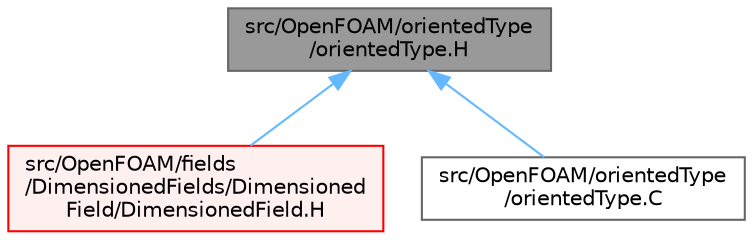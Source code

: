 digraph "src/OpenFOAM/orientedType/orientedType.H"
{
 // LATEX_PDF_SIZE
  bgcolor="transparent";
  edge [fontname=Helvetica,fontsize=10,labelfontname=Helvetica,labelfontsize=10];
  node [fontname=Helvetica,fontsize=10,shape=box,height=0.2,width=0.4];
  Node1 [id="Node000001",label="src/OpenFOAM/orientedType\l/orientedType.H",height=0.2,width=0.4,color="gray40", fillcolor="grey60", style="filled", fontcolor="black",tooltip=" "];
  Node1 -> Node2 [id="edge1_Node000001_Node000002",dir="back",color="steelblue1",style="solid",tooltip=" "];
  Node2 [id="Node000002",label="src/OpenFOAM/fields\l/DimensionedFields/Dimensioned\lField/DimensionedField.H",height=0.2,width=0.4,color="red", fillcolor="#FFF0F0", style="filled",URL="$DimensionedField_8H.html",tooltip=" "];
  Node1 -> Node3828 [id="edge2_Node000001_Node003828",dir="back",color="steelblue1",style="solid",tooltip=" "];
  Node3828 [id="Node003828",label="src/OpenFOAM/orientedType\l/orientedType.C",height=0.2,width=0.4,color="grey40", fillcolor="white", style="filled",URL="$orientedType_8C.html",tooltip=" "];
}
